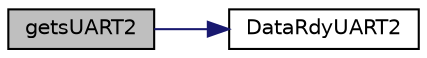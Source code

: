 digraph "getsUART2"
{
  edge [fontname="Helvetica",fontsize="10",labelfontname="Helvetica",labelfontsize="10"];
  node [fontname="Helvetica",fontsize="10",shape=record];
  rankdir="LR";
  Node1 [label="getsUART2",height=0.2,width=0.4,color="black", fillcolor="grey75", style="filled", fontcolor="black"];
  Node1 -> Node2 [color="midnightblue",fontsize="10",style="solid",fontname="Helvetica"];
  Node2 [label="DataRdyUART2",height=0.2,width=0.4,color="black", fillcolor="white", style="filled",URL="$_u_a_r_t_8c.html#a58076577c8b85b07d6f276effb7b16cb"];
}
